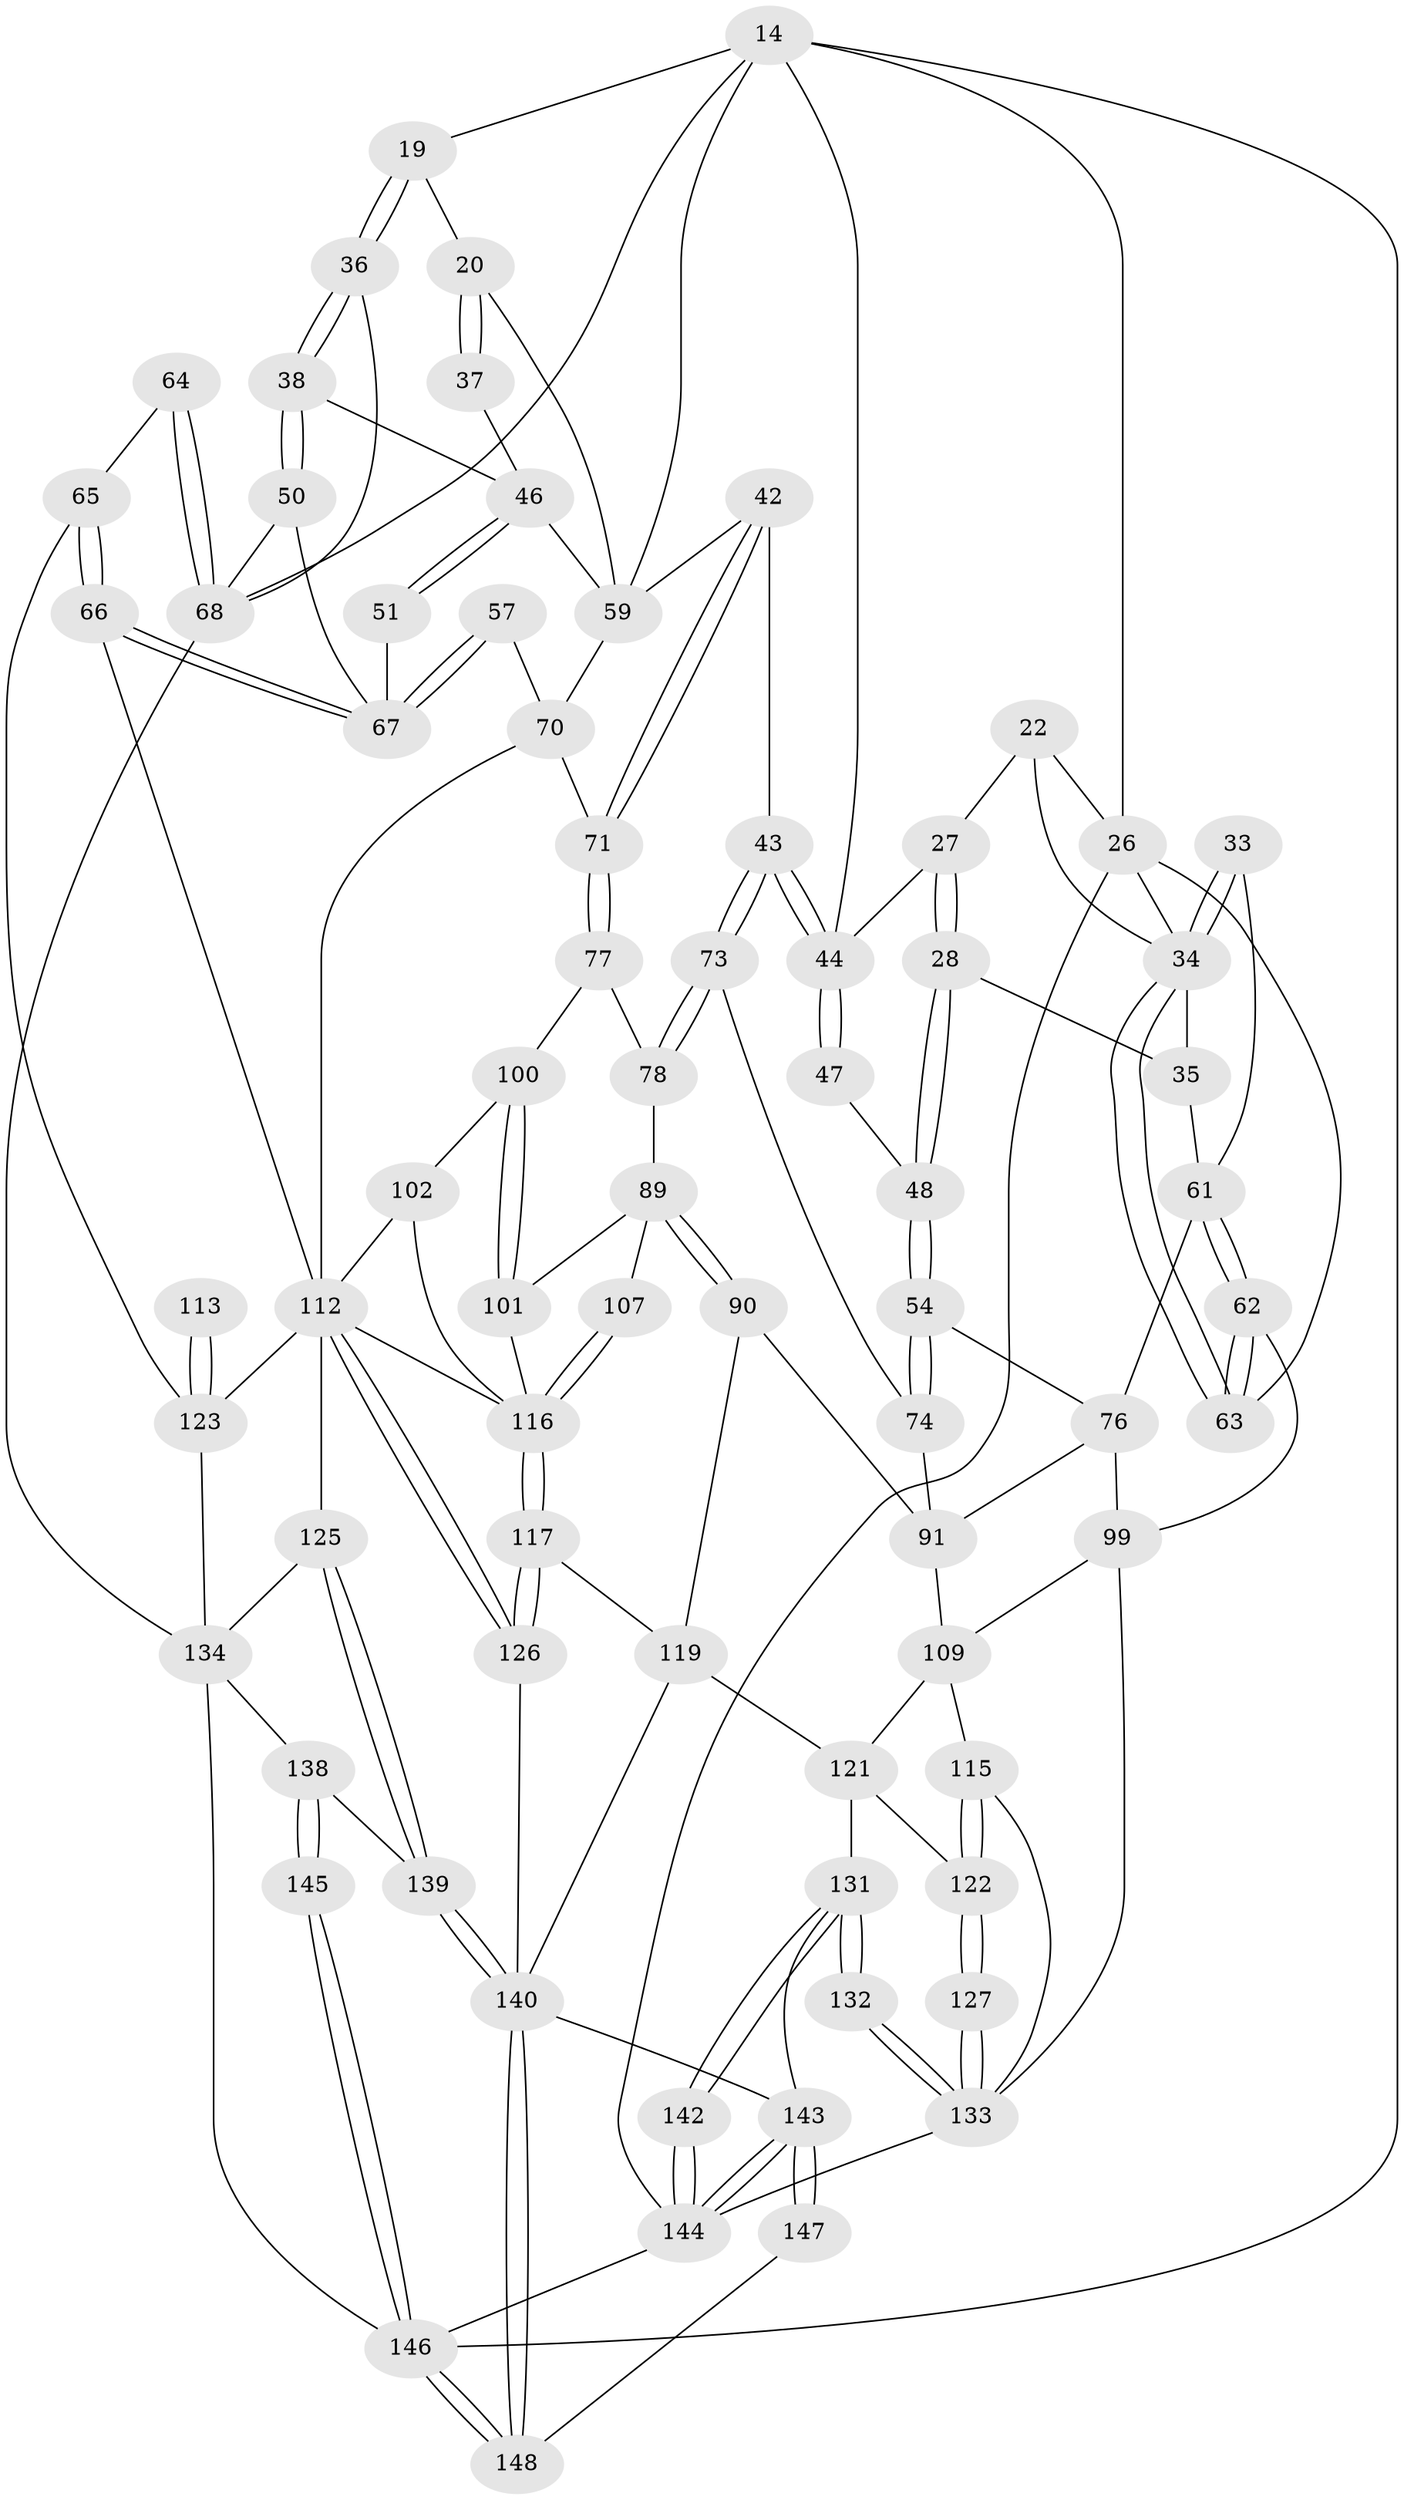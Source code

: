 // original degree distribution, {3: 0.02027027027027027, 4: 0.22297297297297297, 6: 0.22297297297297297, 5: 0.5337837837837838}
// Generated by graph-tools (version 1.1) at 2025/01/03/09/25 05:01:05]
// undirected, 74 vertices, 170 edges
graph export_dot {
graph [start="1"]
  node [color=gray90,style=filled];
  14 [pos="+0.5554929031306295+0.2208654181344395",super="+7+3+8"];
  19 [pos="+0.7554855470028794+0.17923261807766439",super="+15"];
  20 [pos="+0.7535758776659053+0.1795363908599943",super="+12"];
  22 [pos="+0.1533150274848024+0.06439942815453302",super="+21"];
  26 [pos="+0+0",super="+4+6+9"];
  27 [pos="+0.2654813918686681+0.1917371631350864"];
  28 [pos="+0.2523095741132613+0.21619895709813378"];
  33 [pos="+0.042941880966597894+0.2660303535091948"];
  34 [pos="+0+0.2554950221532097",super="+25+32"];
  35 [pos="+0.1683123018569956+0.2491355794725885",super="+29"];
  36 [pos="+0.8444738251501501+0.2333692874359299",super="+16"];
  37 [pos="+0.7530848660502187+0.18033725897618877"];
  38 [pos="+0.8438324734287175+0.23469175955870744"];
  42 [pos="+0.5212765916181497+0.3137257320772786"];
  43 [pos="+0.4263877328735477+0.35583640520619736"];
  44 [pos="+0.41348548139856056+0.3476627475571012",super="+30+31"];
  46 [pos="+0.6930813091456157+0.26366929936694",super="+40+39"];
  47 [pos="+0.376942372308321+0.3409445409739393"];
  48 [pos="+0.2972348367361598+0.3359331680285952"];
  50 [pos="+0.863005255340499+0.32174869166375863"];
  51 [pos="+0.776286340970858+0.26778951997195083"];
  54 [pos="+0.24144075148277552+0.38021237916763206"];
  57 [pos="+0.7497089918837433+0.337390367355122"];
  59 [pos="+0.6961386378544389+0.328175135794811",super="+45+41"];
  61 [pos="+0.0301821391867735+0.4678138487431631",super="+60+56"];
  62 [pos="+0+0.4851123682369492"];
  63 [pos="+0+0.2582196313509323"];
  64 [pos="+0.9325938777783614+0.3928847476256668"];
  65 [pos="+0.8870315913229776+0.4373501415576345"];
  66 [pos="+0.8562264993961276+0.4165120945743592"];
  67 [pos="+0.8467745115374793+0.3855055195061236",super="+53"];
  68 [pos="+1+0.3225097459789582",super="+49"];
  70 [pos="+0.6716311615224564+0.41162108804201597",super="+58"];
  71 [pos="+0.6152654801830619+0.4218932067033979"];
  73 [pos="+0.42226069653073167+0.4373489247504774"];
  74 [pos="+0.2637096990158523+0.4895558204926797"];
  76 [pos="+0.1878808049855115+0.5716611993827069",super="+69+55"];
  77 [pos="+0.571242704234922+0.5163706535726414"];
  78 [pos="+0.4496101286934658+0.49660271826676705"];
  89 [pos="+0.31467750650574156+0.6384408692611585",super="+88"];
  90 [pos="+0.3093570291785552+0.6398431509548155"];
  91 [pos="+0.30465305605513054+0.6382111472625219",super="+75"];
  99 [pos="+0.14914438163964094+0.6169520788278706",super="+92"];
  100 [pos="+0.5090278367798697+0.6121309403813493",super="+82"];
  101 [pos="+0.44660533457231527+0.6240006324169868"];
  102 [pos="+0.5288725432886394+0.6585480149501202",super="+81"];
  107 [pos="+0.4305598631209946+0.7182847780211418"];
  109 [pos="+0.12836528412754042+0.6635629856640084",super="+108"];
  112 [pos="+0.6176770574880288+0.8455675286857076",super="+105+111"];
  113 [pos="+0.8904043729188019+0.68371584775124"];
  115 [pos="+0.07046194832258004+0.7155516565264993"];
  116 [pos="+0.4619486772320714+0.7437203226057232",super="+106"];
  117 [pos="+0.3896937763171352+0.7918550556210628"];
  119 [pos="+0.3430501449534066+0.8124971206415943",super="+118"];
  121 [pos="+0.1829663397175215+0.8073676664712425",super="+120"];
  122 [pos="+0.16019014149161634+0.8133034634480982"];
  123 [pos="+0.8780767496140783+0.8526689082886013",super="+86+110"];
  125 [pos="+0.862758918904457+0.8697122458387953"];
  126 [pos="+0.6138066253167951+0.9024684826951369"];
  127 [pos="+0.13187308893653968+0.8416956688805202"];
  131 [pos="+0.13374446856845548+0.952802677623997",super="+130"];
  132 [pos="+0.11576182320606167+0.9167518667962792"];
  133 [pos="+0.11286965456758687+0.8668261756755395",super="+94+114"];
  134 [pos="+0.9367036157075653+0.8902889429561297",super="+98+124"];
  138 [pos="+0.8241169166586624+0.92892152379204",super="+137"];
  139 [pos="+0.8114209047398994+0.9209008673190235"];
  140 [pos="+0.6398219763309935+1",super="+128+129"];
  142 [pos="+0.12623362545134845+1",super="+141"];
  143 [pos="+0.18663145372366677+1",super="+136+135"];
  144 [pos="+0.11478824854896327+1",super="+96"];
  145 [pos="+0.9881722358872467+1"];
  146 [pos="+1+1",super="+97"];
  147 [pos="+0.3815996231154385+1"];
  148 [pos="+0.6331924620609645+1"];
  14 -- 26 [weight=2];
  14 -- 44;
  14 -- 146;
  14 -- 19;
  14 -- 68;
  14 -- 59 [weight=2];
  19 -- 20 [weight=2];
  19 -- 36 [weight=2];
  19 -- 36;
  20 -- 37 [weight=2];
  20 -- 37;
  20 -- 59;
  22 -- 26 [weight=2];
  22 -- 27;
  22 -- 34;
  26 -- 63;
  26 -- 144;
  26 -- 34;
  27 -- 28;
  27 -- 28;
  27 -- 44;
  28 -- 48;
  28 -- 48;
  28 -- 35;
  33 -- 34 [weight=2];
  33 -- 34;
  33 -- 61;
  34 -- 63;
  34 -- 63;
  34 -- 35 [weight=2];
  35 -- 61;
  36 -- 38;
  36 -- 38;
  36 -- 68;
  37 -- 46;
  38 -- 50;
  38 -- 50;
  38 -- 46;
  42 -- 43;
  42 -- 71;
  42 -- 71;
  42 -- 59;
  43 -- 44;
  43 -- 44;
  43 -- 73;
  43 -- 73;
  44 -- 47 [weight=2];
  44 -- 47;
  46 -- 51 [weight=2];
  46 -- 51;
  46 -- 59;
  47 -- 48;
  48 -- 54;
  48 -- 54;
  50 -- 67;
  50 -- 68;
  51 -- 67;
  54 -- 74;
  54 -- 74;
  54 -- 76;
  57 -- 67 [weight=2];
  57 -- 67;
  57 -- 70;
  59 -- 70;
  61 -- 62;
  61 -- 62;
  61 -- 76 [weight=2];
  62 -- 63;
  62 -- 63;
  62 -- 99;
  64 -- 65;
  64 -- 68 [weight=2];
  64 -- 68;
  65 -- 66;
  65 -- 66;
  65 -- 123;
  66 -- 67;
  66 -- 67;
  66 -- 112;
  68 -- 134;
  70 -- 71;
  70 -- 112;
  71 -- 77;
  71 -- 77;
  73 -- 74;
  73 -- 78;
  73 -- 78;
  74 -- 91;
  76 -- 99;
  76 -- 91;
  77 -- 78;
  77 -- 100;
  78 -- 89;
  89 -- 90;
  89 -- 90;
  89 -- 107;
  89 -- 101;
  90 -- 91;
  90 -- 119;
  91 -- 109;
  99 -- 109;
  99 -- 133;
  100 -- 101;
  100 -- 101;
  100 -- 102 [weight=2];
  101 -- 116;
  102 -- 112;
  102 -- 116;
  107 -- 116 [weight=2];
  107 -- 116;
  109 -- 115;
  109 -- 121;
  112 -- 126;
  112 -- 126;
  112 -- 123 [weight=2];
  112 -- 125;
  112 -- 116;
  113 -- 123 [weight=3];
  113 -- 123;
  115 -- 122;
  115 -- 122;
  115 -- 133;
  116 -- 117;
  116 -- 117;
  117 -- 126;
  117 -- 126;
  117 -- 119;
  119 -- 121;
  119 -- 140;
  121 -- 122;
  121 -- 131;
  122 -- 127;
  122 -- 127;
  123 -- 134 [weight=2];
  125 -- 139;
  125 -- 139;
  125 -- 134;
  126 -- 140;
  127 -- 133 [weight=2];
  127 -- 133;
  131 -- 132;
  131 -- 132;
  131 -- 142;
  131 -- 142;
  131 -- 143;
  132 -- 133;
  132 -- 133;
  133 -- 144;
  134 -- 138;
  134 -- 146;
  138 -- 139;
  138 -- 145 [weight=2];
  138 -- 145;
  139 -- 140;
  139 -- 140;
  140 -- 148;
  140 -- 148;
  140 -- 143;
  142 -- 144 [weight=2];
  142 -- 144;
  143 -- 144;
  143 -- 144;
  143 -- 147 [weight=2];
  143 -- 147;
  144 -- 146;
  145 -- 146;
  145 -- 146;
  146 -- 148;
  146 -- 148;
  147 -- 148;
}
